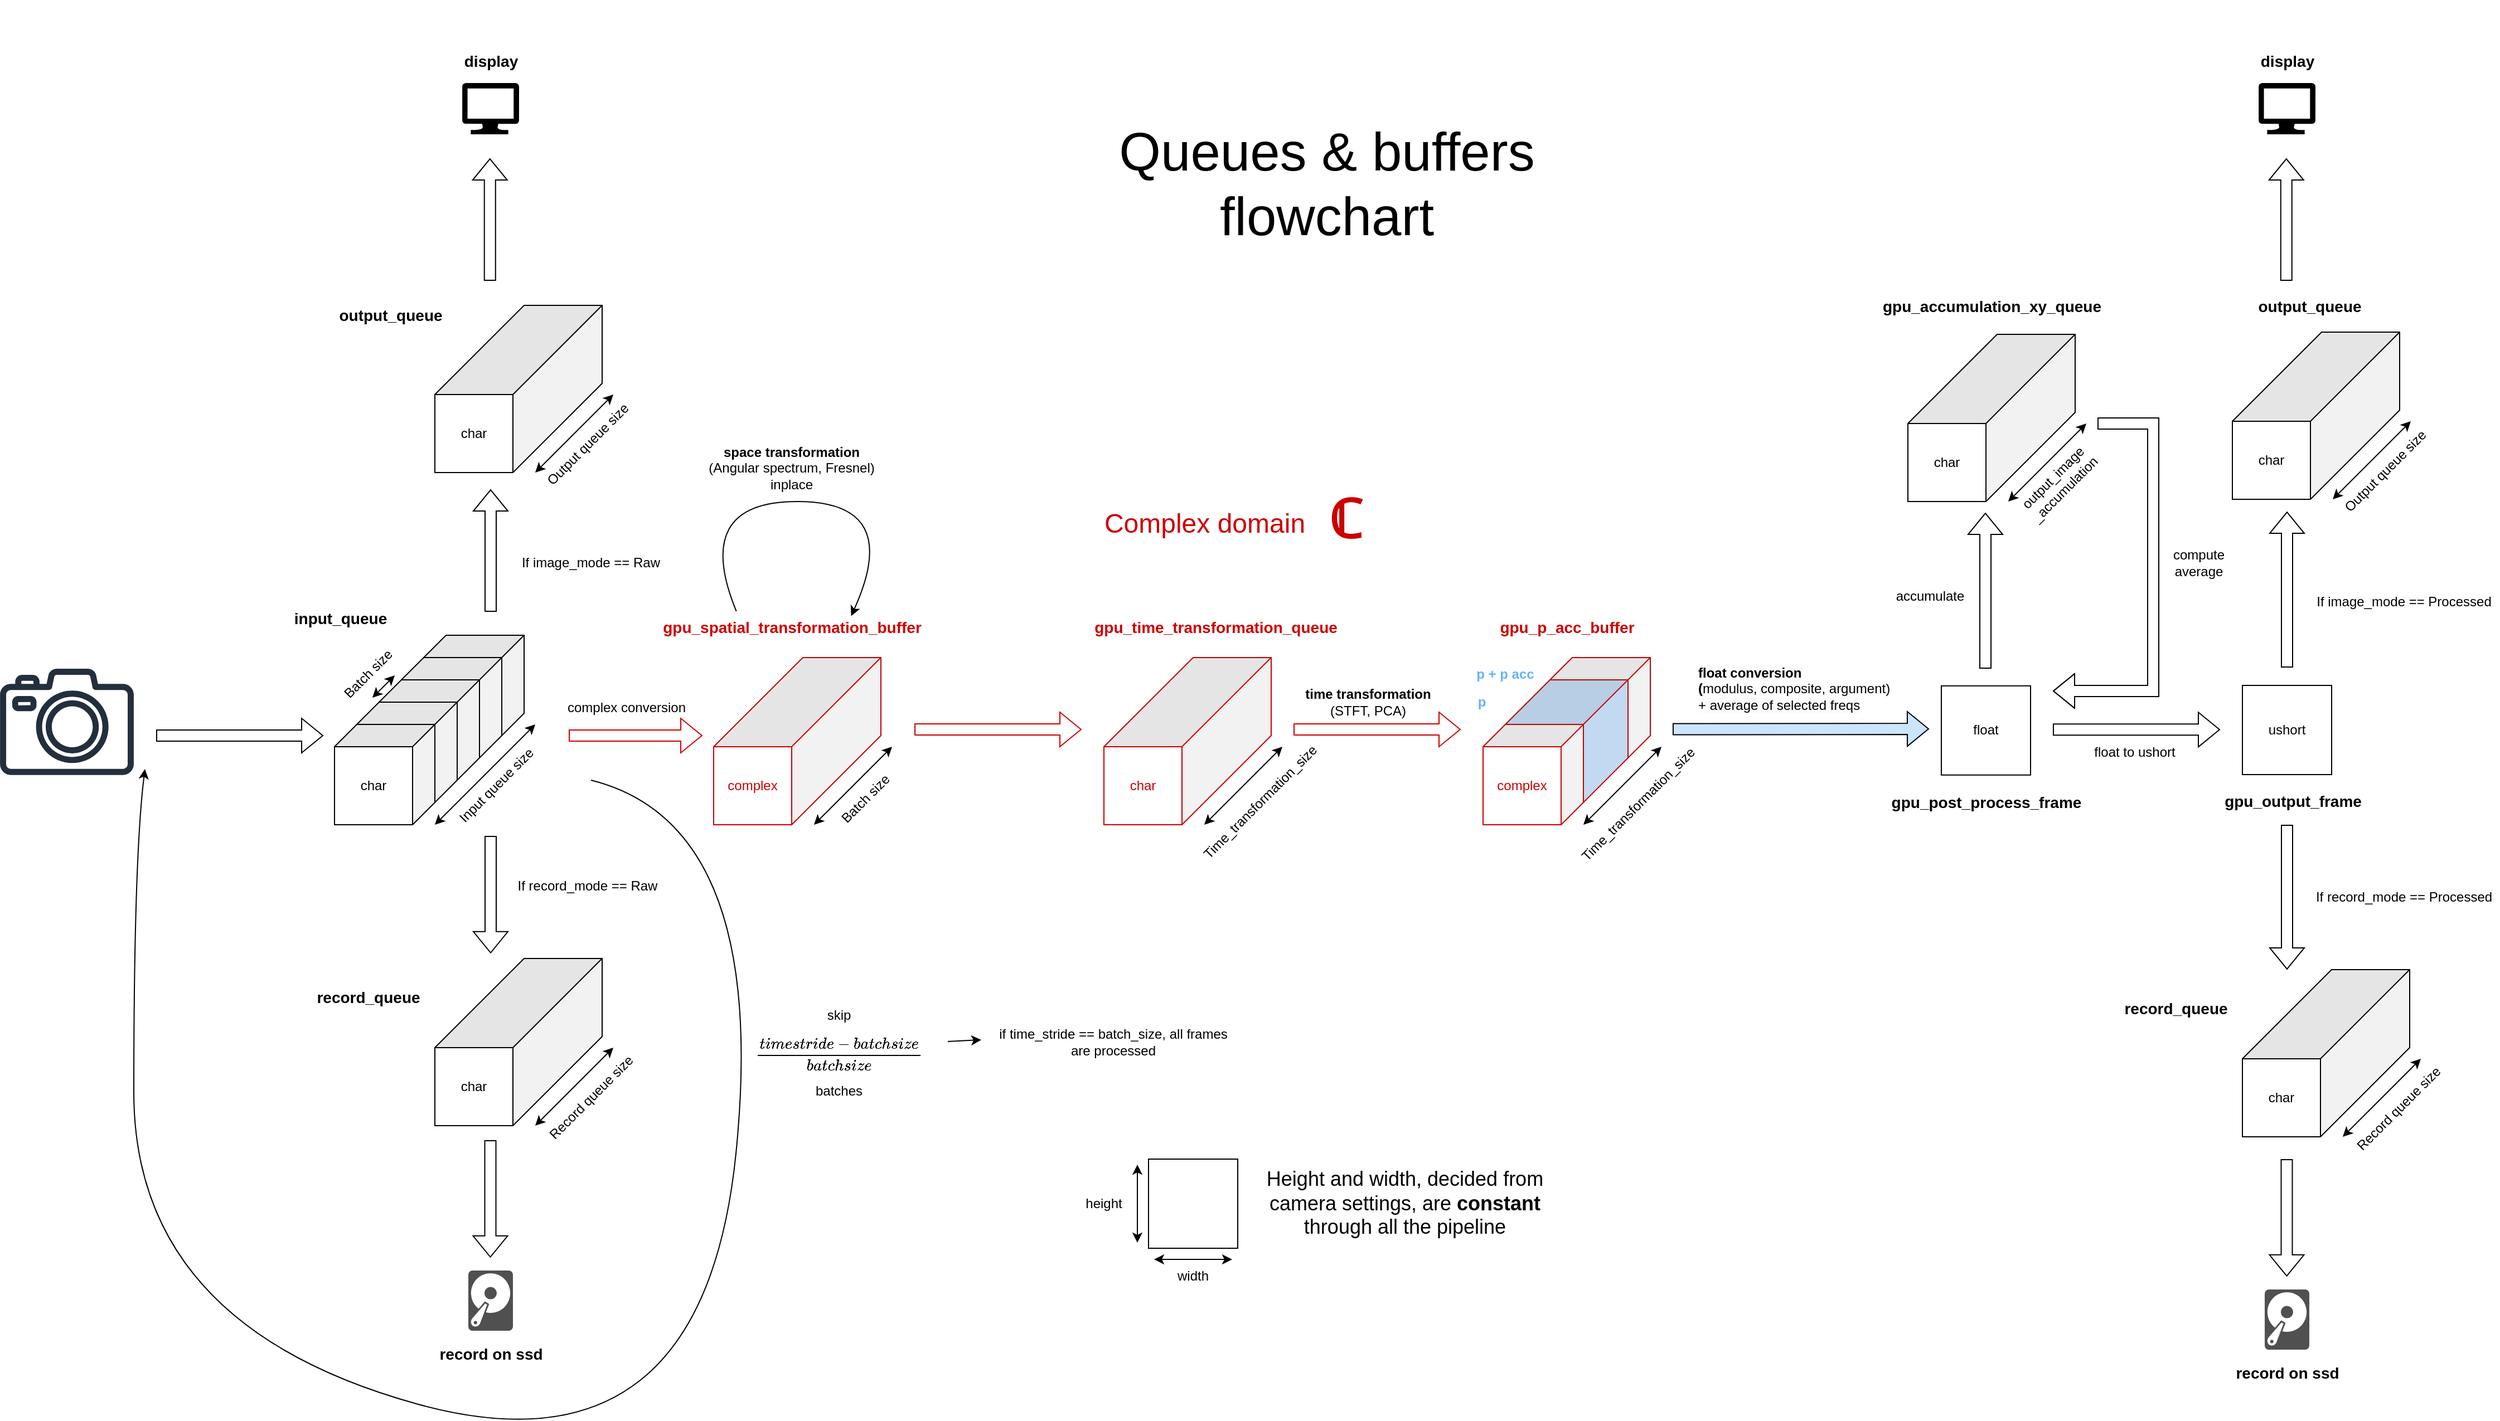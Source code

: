 <mxfile version="24.7.17">
  <diagram name="Page-1" id="Yr_DHaK4wEueYJacRZXj">
    <mxGraphModel grid="1" page="1" gridSize="10" guides="1" tooltips="1" connect="1" arrows="1" fold="1" pageScale="1" pageWidth="827" pageHeight="1169" math="1" shadow="0">
      <root>
        <mxCell id="0" />
        <mxCell id="1" parent="0" />
        <mxCell id="IeOK_5gqsgPBjZisnjF1-62" value="" style="shape=cube;whiteSpace=wrap;html=1;boundedLbl=1;backgroundOutline=1;darkOpacity=0.05;darkOpacity2=0.1;direction=south;strokeColor=#CC0000;size=20;" vertex="1" parent="1">
          <mxGeometry x="1430" y="-90" width="90" height="90" as="geometry" />
        </mxCell>
        <mxCell id="I3avih-Nlc-Vhzq-aTG8-6" value="" style="sketch=0;outlineConnect=0;fontColor=#232F3E;gradientColor=none;fillColor=#232F3D;strokeColor=none;dashed=0;verticalLabelPosition=bottom;verticalAlign=top;align=center;html=1;fontSize=12;fontStyle=0;aspect=fixed;pointerEvents=1;shape=mxgraph.aws4.camera2;" vertex="1" parent="1">
          <mxGeometry x="40" y="-80" width="120" height="95.38" as="geometry" />
        </mxCell>
        <mxCell id="I3avih-Nlc-Vhzq-aTG8-7" value="" style="group" connectable="0" vertex="1" parent="1">
          <mxGeometry x="340" y="-110" width="195" height="170" as="geometry" />
        </mxCell>
        <mxCell id="I3avih-Nlc-Vhzq-aTG8-1" value="" style="shape=cube;whiteSpace=wrap;html=1;boundedLbl=1;backgroundOutline=1;darkOpacity=0.05;darkOpacity2=0.1;direction=south;size=20;" vertex="1" parent="I3avih-Nlc-Vhzq-aTG8-7">
          <mxGeometry x="80" width="90" height="90" as="geometry" />
        </mxCell>
        <mxCell id="I3avih-Nlc-Vhzq-aTG8-2" value="" style="shape=cube;whiteSpace=wrap;html=1;boundedLbl=1;backgroundOutline=1;darkOpacity=0.05;darkOpacity2=0.1;direction=south;size=20;" vertex="1" parent="I3avih-Nlc-Vhzq-aTG8-7">
          <mxGeometry x="60" y="20" width="90" height="90" as="geometry" />
        </mxCell>
        <mxCell id="I3avih-Nlc-Vhzq-aTG8-3" value="" style="shape=cube;whiteSpace=wrap;html=1;boundedLbl=1;backgroundOutline=1;darkOpacity=0.05;darkOpacity2=0.1;direction=south;size=20;" vertex="1" parent="I3avih-Nlc-Vhzq-aTG8-7">
          <mxGeometry x="40" y="40" width="90" height="90" as="geometry" />
        </mxCell>
        <mxCell id="I3avih-Nlc-Vhzq-aTG8-4" value="" style="shape=cube;whiteSpace=wrap;html=1;boundedLbl=1;backgroundOutline=1;darkOpacity=0.05;darkOpacity2=0.1;direction=south;size=20;" vertex="1" parent="I3avih-Nlc-Vhzq-aTG8-7">
          <mxGeometry x="20" y="60" width="90" height="90" as="geometry" />
        </mxCell>
        <mxCell id="I3avih-Nlc-Vhzq-aTG8-5" value="char" style="shape=cube;whiteSpace=wrap;html=1;boundedLbl=1;backgroundOutline=1;darkOpacity=0.05;darkOpacity2=0.1;direction=south;size=20;" vertex="1" parent="I3avih-Nlc-Vhzq-aTG8-7">
          <mxGeometry y="80" width="90" height="90" as="geometry" />
        </mxCell>
        <mxCell id="I3avih-Nlc-Vhzq-aTG8-34" value="" style="endArrow=classic;startArrow=classic;html=1;rounded=0;" edge="1" parent="I3avih-Nlc-Vhzq-aTG8-7">
          <mxGeometry width="50" height="50" relative="1" as="geometry">
            <mxPoint x="34" y="56" as="sourcePoint" />
            <mxPoint x="54" y="36" as="targetPoint" />
          </mxGeometry>
        </mxCell>
        <mxCell id="I3avih-Nlc-Vhzq-aTG8-35" value="Batch size" style="text;html=1;align=center;verticalAlign=middle;resizable=0;points=[];autosize=1;strokeColor=none;fillColor=none;rotation=-45;" vertex="1" parent="I3avih-Nlc-Vhzq-aTG8-7">
          <mxGeometry x="-10" y="20" width="80" height="30" as="geometry" />
        </mxCell>
        <mxCell id="I3avih-Nlc-Vhzq-aTG8-36" value="" style="endArrow=classic;startArrow=classic;html=1;rounded=0;" edge="1" parent="I3avih-Nlc-Vhzq-aTG8-7">
          <mxGeometry width="50" height="50" relative="1" as="geometry">
            <mxPoint x="90" y="170" as="sourcePoint" />
            <mxPoint x="180" y="80" as="targetPoint" />
          </mxGeometry>
        </mxCell>
        <mxCell id="I3avih-Nlc-Vhzq-aTG8-37" value="Input queue size" style="text;html=1;align=center;verticalAlign=middle;resizable=0;points=[];autosize=1;strokeColor=none;fillColor=none;rotation=-45;" vertex="1" parent="I3avih-Nlc-Vhzq-aTG8-7">
          <mxGeometry x="90" y="120" width="110" height="30" as="geometry" />
        </mxCell>
        <mxCell id="I3avih-Nlc-Vhzq-aTG8-9" value="" style="shape=flexArrow;endArrow=classic;html=1;rounded=0;" edge="1" parent="1">
          <mxGeometry width="50" height="50" relative="1" as="geometry">
            <mxPoint x="180" y="-20" as="sourcePoint" />
            <mxPoint x="330" y="-20" as="targetPoint" />
          </mxGeometry>
        </mxCell>
        <mxCell id="I3avih-Nlc-Vhzq-aTG8-10" value="char" style="shape=cube;whiteSpace=wrap;html=1;boundedLbl=1;backgroundOutline=1;darkOpacity=0.05;darkOpacity2=0.1;direction=south;size=80;" vertex="1" parent="1">
          <mxGeometry x="430" y="-406" width="150" height="150" as="geometry" />
        </mxCell>
        <mxCell id="I3avih-Nlc-Vhzq-aTG8-11" value="" style="shape=flexArrow;endArrow=classic;html=1;rounded=0;" edge="1" parent="1">
          <mxGeometry width="50" height="50" relative="1" as="geometry">
            <mxPoint x="480" y="-131" as="sourcePoint" />
            <mxPoint x="480" y="-241" as="targetPoint" />
          </mxGeometry>
        </mxCell>
        <mxCell id="I3avih-Nlc-Vhzq-aTG8-12" value="" style="shape=flexArrow;endArrow=classic;html=1;rounded=0;" edge="1" parent="1">
          <mxGeometry width="50" height="50" relative="1" as="geometry">
            <mxPoint x="480" y="70" as="sourcePoint" />
            <mxPoint x="480" y="175.38" as="targetPoint" />
          </mxGeometry>
        </mxCell>
        <mxCell id="I3avih-Nlc-Vhzq-aTG8-13" value="char" style="shape=cube;whiteSpace=wrap;html=1;boundedLbl=1;backgroundOutline=1;darkOpacity=0.05;darkOpacity2=0.1;direction=south;size=80;" vertex="1" parent="1">
          <mxGeometry x="430" y="180" width="150" height="150" as="geometry" />
        </mxCell>
        <mxCell id="I3avih-Nlc-Vhzq-aTG8-14" value="" style="shape=flexArrow;endArrow=classic;html=1;rounded=0;strokeColor=#CC0000;" edge="1" parent="1">
          <mxGeometry width="50" height="50" relative="1" as="geometry">
            <mxPoint x="550" y="-20" as="sourcePoint" />
            <mxPoint x="670" y="-20" as="targetPoint" />
          </mxGeometry>
        </mxCell>
        <mxCell id="I3avih-Nlc-Vhzq-aTG8-15" value="&lt;font color=&quot;#cc0000&quot;&gt;complex&lt;/font&gt;" style="shape=cube;whiteSpace=wrap;html=1;boundedLbl=1;backgroundOutline=1;darkOpacity=0.05;darkOpacity2=0.1;direction=south;size=80;strokeColor=#CC0000;" vertex="1" parent="1">
          <mxGeometry x="680" y="-90" width="150" height="150" as="geometry" />
        </mxCell>
        <mxCell id="I3avih-Nlc-Vhzq-aTG8-17" value="" style="curved=1;endArrow=classic;html=1;rounded=0;" edge="1" parent="1">
          <mxGeometry width="50" height="50" relative="1" as="geometry">
            <mxPoint x="570" y="20" as="sourcePoint" />
            <mxPoint x="170" y="10" as="targetPoint" />
            <Array as="points">
              <mxPoint x="730" y="60" />
              <mxPoint x="670" y="650" />
              <mxPoint x="160" y="510" />
              <mxPoint x="160" y="90" />
            </Array>
          </mxGeometry>
        </mxCell>
        <mxCell id="I3avih-Nlc-Vhzq-aTG8-18" value="" style="shape=flexArrow;endArrow=classic;html=1;rounded=0;strokeColor=#CC0000;" edge="1" parent="1">
          <mxGeometry width="50" height="50" relative="1" as="geometry">
            <mxPoint x="860" y="-25.5" as="sourcePoint" />
            <mxPoint x="1010" y="-25.5" as="targetPoint" />
          </mxGeometry>
        </mxCell>
        <mxCell id="I3avih-Nlc-Vhzq-aTG8-19" value="&lt;font color=&quot;#cc0000&quot;&gt;char&lt;/font&gt;" style="shape=cube;whiteSpace=wrap;html=1;boundedLbl=1;backgroundOutline=1;darkOpacity=0.05;darkOpacity2=0.1;direction=south;size=80;strokeColor=#CC0000;" vertex="1" parent="1">
          <mxGeometry x="1030" y="-90" width="150" height="150" as="geometry" />
        </mxCell>
        <mxCell id="I3avih-Nlc-Vhzq-aTG8-20" value="" style="shape=flexArrow;endArrow=classic;html=1;rounded=0;strokeColor=#CC0000;" edge="1" parent="1">
          <mxGeometry width="50" height="50" relative="1" as="geometry">
            <mxPoint x="1200" y="-25.5" as="sourcePoint" />
            <mxPoint x="1350" y="-25.5" as="targetPoint" />
          </mxGeometry>
        </mxCell>
        <mxCell id="I3avih-Nlc-Vhzq-aTG8-22" value="" style="shape=flexArrow;endArrow=classic;html=1;rounded=0;strokeColor=#000000;fillColor=#CCE5FF;" edge="1" parent="1">
          <mxGeometry width="50" height="50" relative="1" as="geometry">
            <mxPoint x="1540" y="-25.71" as="sourcePoint" />
            <mxPoint x="1770" y="-26" as="targetPoint" />
          </mxGeometry>
        </mxCell>
        <mxCell id="I3avih-Nlc-Vhzq-aTG8-24" value="float" style="whiteSpace=wrap;html=1;aspect=fixed;" vertex="1" parent="1">
          <mxGeometry x="1781" y="-64.62" width="80" height="80" as="geometry" />
        </mxCell>
        <mxCell id="I3avih-Nlc-Vhzq-aTG8-25" value="" style="shape=flexArrow;endArrow=classic;html=1;rounded=0;" edge="1" parent="1">
          <mxGeometry width="50" height="50" relative="1" as="geometry">
            <mxPoint x="1820.5" y="-80" as="sourcePoint" />
            <mxPoint x="1820.5" y="-220" as="targetPoint" />
          </mxGeometry>
        </mxCell>
        <mxCell id="I3avih-Nlc-Vhzq-aTG8-26" value="char" style="shape=cube;whiteSpace=wrap;html=1;boundedLbl=1;backgroundOutline=1;darkOpacity=0.05;darkOpacity2=0.1;direction=south;size=80;" vertex="1" parent="1">
          <mxGeometry x="1751" y="-380" width="150" height="150" as="geometry" />
        </mxCell>
        <mxCell id="I3avih-Nlc-Vhzq-aTG8-27" value="" style="shape=flexArrow;endArrow=classic;html=1;rounded=0;" edge="1" parent="1">
          <mxGeometry width="50" height="50" relative="1" as="geometry">
            <mxPoint x="1921" y="-300" as="sourcePoint" />
            <mxPoint x="1881" y="-60" as="targetPoint" />
            <Array as="points">
              <mxPoint x="1971" y="-300" />
              <mxPoint x="1971" y="-60" />
            </Array>
          </mxGeometry>
        </mxCell>
        <mxCell id="I3avih-Nlc-Vhzq-aTG8-28" value="" style="shape=flexArrow;endArrow=classic;html=1;rounded=0;" edge="1" parent="1">
          <mxGeometry width="50" height="50" relative="1" as="geometry">
            <mxPoint x="1881" y="-25.33" as="sourcePoint" />
            <mxPoint x="2031" y="-25.33" as="targetPoint" />
          </mxGeometry>
        </mxCell>
        <mxCell id="I3avih-Nlc-Vhzq-aTG8-29" value="ushort" style="whiteSpace=wrap;html=1;aspect=fixed;" vertex="1" parent="1">
          <mxGeometry x="2051" y="-65" width="80" height="80" as="geometry" />
        </mxCell>
        <mxCell id="I3avih-Nlc-Vhzq-aTG8-31" value="" style="shape=flexArrow;endArrow=classic;html=1;rounded=0;" edge="1" parent="1">
          <mxGeometry width="50" height="50" relative="1" as="geometry">
            <mxPoint x="2091" y="-81" as="sourcePoint" />
            <mxPoint x="2091" y="-221" as="targetPoint" />
          </mxGeometry>
        </mxCell>
        <mxCell id="I3avih-Nlc-Vhzq-aTG8-32" value="" style="shape=flexArrow;endArrow=classic;html=1;rounded=0;" edge="1" parent="1">
          <mxGeometry width="50" height="50" relative="1" as="geometry">
            <mxPoint x="2091" y="60" as="sourcePoint" />
            <mxPoint x="2091" y="190" as="targetPoint" />
          </mxGeometry>
        </mxCell>
        <mxCell id="I3avih-Nlc-Vhzq-aTG8-38" value="&lt;b&gt;&lt;font style=&quot;font-size: 14px;&quot;&gt;input_queue&lt;/font&gt;&lt;/b&gt;" style="text;html=1;align=center;verticalAlign=middle;resizable=0;points=[];autosize=1;strokeColor=none;fillColor=none;" vertex="1" parent="1">
          <mxGeometry x="290" y="-140" width="110" height="30" as="geometry" />
        </mxCell>
        <mxCell id="I3avih-Nlc-Vhzq-aTG8-39" value="&lt;b&gt;&lt;font style=&quot;font-size: 14px;&quot;&gt;output_queue&lt;/font&gt;&lt;/b&gt;" style="text;html=1;align=center;verticalAlign=middle;resizable=0;points=[];autosize=1;strokeColor=none;fillColor=none;" vertex="1" parent="1">
          <mxGeometry x="330" y="-412" width="120" height="30" as="geometry" />
        </mxCell>
        <mxCell id="I3avih-Nlc-Vhzq-aTG8-40" value="&lt;b&gt;&lt;font style=&quot;font-size: 14px;&quot;&gt;record_queue&lt;/font&gt;&lt;/b&gt;" style="text;html=1;align=center;verticalAlign=middle;resizable=0;points=[];autosize=1;strokeColor=none;fillColor=none;" vertex="1" parent="1">
          <mxGeometry x="310" y="200" width="120" height="30" as="geometry" />
        </mxCell>
        <mxCell id="I3avih-Nlc-Vhzq-aTG8-41" value="&lt;b&gt;&lt;font color=&quot;#cc0000&quot; style=&quot;font-size: 14px;&quot;&gt;gpu_spatial_transformation_buffer&lt;/font&gt;&lt;/b&gt;" style="text;html=1;align=center;verticalAlign=middle;resizable=0;points=[];autosize=1;strokeColor=none;fillColor=none;" vertex="1" parent="1">
          <mxGeometry x="620" y="-132" width="260" height="30" as="geometry" />
        </mxCell>
        <mxCell id="I3avih-Nlc-Vhzq-aTG8-47" value="&lt;font color=&quot;#cc0000&quot; style=&quot;font-size: 24px;&quot;&gt;Complex domain&lt;/font&gt;" style="text;html=1;align=center;verticalAlign=middle;resizable=0;points=[];autosize=1;strokeColor=none;fillColor=none;" vertex="1" parent="1">
          <mxGeometry x="1020" y="-230" width="200" height="40" as="geometry" />
        </mxCell>
        <mxCell id="I3avih-Nlc-Vhzq-aTG8-48" value="&lt;b&gt;&lt;font color=&quot;#cc0000&quot; style=&quot;font-size: 14px;&quot;&gt;gpu_time_transformation_queue&lt;/font&gt;&lt;/b&gt;" style="text;html=1;align=center;verticalAlign=middle;resizable=0;points=[];autosize=1;strokeColor=none;fillColor=none;" vertex="1" parent="1">
          <mxGeometry x="1010" y="-132" width="240" height="30" as="geometry" />
        </mxCell>
        <mxCell id="I3avih-Nlc-Vhzq-aTG8-50" value="&lt;span style=&quot;font-family: -apple-system, BlinkMacSystemFont, &amp;quot;Helvetica Neue&amp;quot;, Helvetica, Arial, sans-serif; font-style: normal; font-variant-ligatures: normal; font-variant-caps: normal; letter-spacing: normal; orphans: 2; text-align: center; text-indent: 0px; text-transform: none; widows: 2; word-spacing: 0px; -webkit-text-stroke-width: 0px; white-space: normal; text-decoration-thickness: initial; text-decoration-style: initial; text-decoration-color: initial; float: none; display: inline !important;&quot;&gt;&lt;font color=&quot;#cc0000&quot; style=&quot;font-size: 48px;&quot;&gt;&lt;b&gt;ℂ&lt;/b&gt;&lt;/font&gt;&lt;/span&gt;" style="text;whiteSpace=wrap;html=1;" vertex="1" parent="1">
          <mxGeometry x="1230" y="-250" width="50" height="60" as="geometry" />
        </mxCell>
        <mxCell id="I3avih-Nlc-Vhzq-aTG8-51" value="&lt;b&gt;&lt;font color=&quot;#cc0000&quot; style=&quot;font-size: 14px;&quot;&gt;gpu_p_acc_buffer&lt;/font&gt;&lt;/b&gt;" style="text;html=1;align=center;verticalAlign=middle;resizable=0;points=[];autosize=1;strokeColor=none;fillColor=none;" vertex="1" parent="1">
          <mxGeometry x="1375" y="-132" width="140" height="30" as="geometry" />
        </mxCell>
        <mxCell id="I3avih-Nlc-Vhzq-aTG8-53" value="" style="sketch=0;pointerEvents=1;shadow=0;dashed=0;html=1;strokeColor=none;fillColor=#505050;labelPosition=center;verticalLabelPosition=bottom;verticalAlign=top;outlineConnect=0;align=center;shape=mxgraph.office.devices.hard_disk;" vertex="1" parent="1">
          <mxGeometry x="460" y="460" width="40" height="54" as="geometry" />
        </mxCell>
        <mxCell id="I3avih-Nlc-Vhzq-aTG8-54" value="" style="verticalLabelPosition=bottom;html=1;verticalAlign=top;align=center;strokeColor=#000000;fillColor=#000000;shape=mxgraph.azure.computer;pointerEvents=1;" vertex="1" parent="1">
          <mxGeometry x="455" y="-605" width="50" height="45" as="geometry" />
        </mxCell>
        <mxCell id="IeOK_5gqsgPBjZisnjF1-1" value="" style="shape=flexArrow;endArrow=classic;html=1;rounded=0;" edge="1" parent="1">
          <mxGeometry width="50" height="50" relative="1" as="geometry">
            <mxPoint x="479.75" y="343" as="sourcePoint" />
            <mxPoint x="479.75" y="448.38" as="targetPoint" />
          </mxGeometry>
        </mxCell>
        <mxCell id="IeOK_5gqsgPBjZisnjF1-2" value="" style="shape=flexArrow;endArrow=classic;html=1;rounded=0;" edge="1" parent="1">
          <mxGeometry width="50" height="50" relative="1" as="geometry">
            <mxPoint x="479.38" y="-428" as="sourcePoint" />
            <mxPoint x="479.38" y="-538" as="targetPoint" />
          </mxGeometry>
        </mxCell>
        <mxCell id="IeOK_5gqsgPBjZisnjF1-3" value="&lt;b&gt;&lt;font style=&quot;font-size: 14px;&quot;&gt;display&lt;/font&gt;&lt;/b&gt;" style="text;html=1;align=center;verticalAlign=middle;resizable=0;points=[];autosize=1;strokeColor=none;fillColor=none;" vertex="1" parent="1">
          <mxGeometry x="445" y="-640" width="70" height="30" as="geometry" />
        </mxCell>
        <mxCell id="IeOK_5gqsgPBjZisnjF1-4" value="&lt;b&gt;&lt;font style=&quot;font-size: 14px;&quot;&gt;record on ssd&lt;/font&gt;&lt;/b&gt;" style="text;html=1;align=center;verticalAlign=middle;resizable=0;points=[];autosize=1;strokeColor=none;fillColor=none;" vertex="1" parent="1">
          <mxGeometry x="420" y="520" width="120" height="30" as="geometry" />
        </mxCell>
        <mxCell id="IeOK_5gqsgPBjZisnjF1-5" value="&lt;b&gt;&lt;font style=&quot;font-size: 14px;&quot;&gt;gpu_post_process_frame&lt;/font&gt;&lt;/b&gt;" style="text;html=1;align=center;verticalAlign=middle;resizable=0;points=[];autosize=1;strokeColor=none;fillColor=none;" vertex="1" parent="1">
          <mxGeometry x="1726" y="25" width="190" height="30" as="geometry" />
        </mxCell>
        <mxCell id="IeOK_5gqsgPBjZisnjF1-6" value="&lt;b&gt;&lt;font style=&quot;font-size: 14px;&quot;&gt;gpu_accumulation_xy_queue&lt;/font&gt;&lt;/b&gt;" style="text;html=1;align=center;verticalAlign=middle;resizable=0;points=[];autosize=1;strokeColor=none;fillColor=none;" vertex="1" parent="1">
          <mxGeometry x="1716" y="-420" width="220" height="30" as="geometry" />
        </mxCell>
        <mxCell id="IeOK_5gqsgPBjZisnjF1-7" value="&lt;b&gt;&lt;font style=&quot;font-size: 14px;&quot;&gt;gpu_output_frame&lt;/font&gt;&lt;/b&gt;" style="text;html=1;align=center;verticalAlign=middle;resizable=0;points=[];autosize=1;strokeColor=none;fillColor=none;" vertex="1" parent="1">
          <mxGeometry x="2021" y="24" width="150" height="30" as="geometry" />
        </mxCell>
        <mxCell id="IeOK_5gqsgPBjZisnjF1-12" value="" style="endArrow=classic;startArrow=classic;html=1;rounded=0;" edge="1" parent="1">
          <mxGeometry width="50" height="50" relative="1" as="geometry">
            <mxPoint x="520" y="330" as="sourcePoint" />
            <mxPoint x="590" y="260" as="targetPoint" />
          </mxGeometry>
        </mxCell>
        <mxCell id="IeOK_5gqsgPBjZisnjF1-13" value="" style="endArrow=classic;startArrow=classic;html=1;rounded=0;" edge="1" parent="1">
          <mxGeometry width="50" height="50" relative="1" as="geometry">
            <mxPoint x="770" y="60" as="sourcePoint" />
            <mxPoint x="840" y="-10" as="targetPoint" />
          </mxGeometry>
        </mxCell>
        <mxCell id="IeOK_5gqsgPBjZisnjF1-14" value="" style="endArrow=classic;startArrow=classic;html=1;rounded=0;" edge="1" parent="1">
          <mxGeometry width="50" height="50" relative="1" as="geometry">
            <mxPoint x="1120" y="60" as="sourcePoint" />
            <mxPoint x="1190" y="-10" as="targetPoint" />
          </mxGeometry>
        </mxCell>
        <mxCell id="IeOK_5gqsgPBjZisnjF1-15" value="" style="endArrow=classic;startArrow=classic;html=1;rounded=0;" edge="1" parent="1">
          <mxGeometry width="50" height="50" relative="1" as="geometry">
            <mxPoint x="1460" y="60" as="sourcePoint" />
            <mxPoint x="1530" y="-10" as="targetPoint" />
          </mxGeometry>
        </mxCell>
        <mxCell id="IeOK_5gqsgPBjZisnjF1-17" value="" style="endArrow=classic;startArrow=classic;html=1;rounded=0;" edge="1" parent="1">
          <mxGeometry width="50" height="50" relative="1" as="geometry">
            <mxPoint x="1841" y="-230" as="sourcePoint" />
            <mxPoint x="1911" y="-300" as="targetPoint" />
          </mxGeometry>
        </mxCell>
        <mxCell id="IeOK_5gqsgPBjZisnjF1-19" value="" style="endArrow=classic;startArrow=classic;html=1;rounded=0;" edge="1" parent="1">
          <mxGeometry width="50" height="50" relative="1" as="geometry">
            <mxPoint x="520" y="-256" as="sourcePoint" />
            <mxPoint x="590" y="-326" as="targetPoint" />
          </mxGeometry>
        </mxCell>
        <mxCell id="IeOK_5gqsgPBjZisnjF1-21" value="" style="whiteSpace=wrap;html=1;aspect=fixed;" vertex="1" parent="1">
          <mxGeometry x="1070" y="360" width="80" height="80" as="geometry" />
        </mxCell>
        <mxCell id="IeOK_5gqsgPBjZisnjF1-22" value="" style="endArrow=classic;startArrow=classic;html=1;rounded=0;" edge="1" parent="1">
          <mxGeometry width="50" height="50" relative="1" as="geometry">
            <mxPoint x="1060" y="435" as="sourcePoint" />
            <mxPoint x="1060" y="365" as="targetPoint" />
          </mxGeometry>
        </mxCell>
        <mxCell id="IeOK_5gqsgPBjZisnjF1-23" value="" style="endArrow=classic;startArrow=classic;html=1;rounded=0;" edge="1" parent="1">
          <mxGeometry width="50" height="50" relative="1" as="geometry">
            <mxPoint x="1145" y="450" as="sourcePoint" />
            <mxPoint x="1075" y="450" as="targetPoint" />
          </mxGeometry>
        </mxCell>
        <mxCell id="IeOK_5gqsgPBjZisnjF1-24" value="height" style="text;html=1;align=center;verticalAlign=middle;whiteSpace=wrap;rounded=0;" vertex="1" parent="1">
          <mxGeometry x="1000" y="385" width="60" height="30" as="geometry" />
        </mxCell>
        <mxCell id="IeOK_5gqsgPBjZisnjF1-25" value="width" style="text;html=1;align=center;verticalAlign=middle;whiteSpace=wrap;rounded=0;" vertex="1" parent="1">
          <mxGeometry x="1080" y="450" width="60" height="30" as="geometry" />
        </mxCell>
        <mxCell id="IeOK_5gqsgPBjZisnjF1-26" value="&lt;font style=&quot;font-size: 18px;&quot;&gt;Height and width, decided from camera settings, are &lt;b style=&quot;&quot;&gt;constant &lt;/b&gt;through all the pipeline&lt;/font&gt;" style="text;html=1;align=center;verticalAlign=middle;whiteSpace=wrap;rounded=0;" vertex="1" parent="1">
          <mxGeometry x="1150" y="350" width="300" height="100" as="geometry" />
        </mxCell>
        <mxCell id="IeOK_5gqsgPBjZisnjF1-27" value="Batch size" style="text;html=1;align=center;verticalAlign=middle;resizable=0;points=[];autosize=1;strokeColor=none;fillColor=none;rotation=-45;" vertex="1" parent="1">
          <mxGeometry x="776" y="22" width="80" height="30" as="geometry" />
        </mxCell>
        <mxCell id="IeOK_5gqsgPBjZisnjF1-28" value="Output queue size" style="text;html=1;align=center;verticalAlign=middle;resizable=0;points=[];autosize=1;strokeColor=none;fillColor=none;rotation=-45;" vertex="1" parent="1">
          <mxGeometry x="507" y="-296" width="120" height="30" as="geometry" />
        </mxCell>
        <mxCell id="IeOK_5gqsgPBjZisnjF1-29" value="Record queue size" style="text;html=1;align=center;verticalAlign=middle;resizable=0;points=[];autosize=1;strokeColor=none;fillColor=none;rotation=-45;" vertex="1" parent="1">
          <mxGeometry x="510" y="290" width="120" height="30" as="geometry" />
        </mxCell>
        <mxCell id="IeOK_5gqsgPBjZisnjF1-30" value="char" style="shape=cube;whiteSpace=wrap;html=1;boundedLbl=1;backgroundOutline=1;darkOpacity=0.05;darkOpacity2=0.1;direction=south;size=80;" vertex="1" parent="1">
          <mxGeometry x="2042" y="-382" width="150" height="150" as="geometry" />
        </mxCell>
        <mxCell id="IeOK_5gqsgPBjZisnjF1-31" value="&lt;b&gt;&lt;font style=&quot;font-size: 14px;&quot;&gt;output_queue&lt;/font&gt;&lt;/b&gt;" style="text;html=1;align=center;verticalAlign=middle;resizable=0;points=[];autosize=1;strokeColor=none;fillColor=none;" vertex="1" parent="1">
          <mxGeometry x="2051" y="-420" width="120" height="30" as="geometry" />
        </mxCell>
        <mxCell id="IeOK_5gqsgPBjZisnjF1-32" value="" style="endArrow=classic;startArrow=classic;html=1;rounded=0;" edge="1" parent="1">
          <mxGeometry width="50" height="50" relative="1" as="geometry">
            <mxPoint x="2132" y="-232" as="sourcePoint" />
            <mxPoint x="2202" y="-302" as="targetPoint" />
          </mxGeometry>
        </mxCell>
        <mxCell id="IeOK_5gqsgPBjZisnjF1-33" value="Output queue size" style="text;html=1;align=center;verticalAlign=middle;resizable=0;points=[];autosize=1;strokeColor=none;fillColor=none;rotation=-45;" vertex="1" parent="1">
          <mxGeometry x="2119" y="-272" width="120" height="30" as="geometry" />
        </mxCell>
        <mxCell id="IeOK_5gqsgPBjZisnjF1-34" value="char" style="shape=cube;whiteSpace=wrap;html=1;boundedLbl=1;backgroundOutline=1;darkOpacity=0.05;darkOpacity2=0.1;direction=south;size=80;" vertex="1" parent="1">
          <mxGeometry x="2051" y="190" width="150" height="150" as="geometry" />
        </mxCell>
        <mxCell id="IeOK_5gqsgPBjZisnjF1-35" value="&lt;b&gt;&lt;font style=&quot;font-size: 14px;&quot;&gt;record_queue&lt;/font&gt;&lt;/b&gt;" style="text;html=1;align=center;verticalAlign=middle;resizable=0;points=[];autosize=1;strokeColor=none;fillColor=none;" vertex="1" parent="1">
          <mxGeometry x="1931" y="210" width="120" height="30" as="geometry" />
        </mxCell>
        <mxCell id="IeOK_5gqsgPBjZisnjF1-36" value="" style="endArrow=classic;startArrow=classic;html=1;rounded=0;" edge="1" parent="1">
          <mxGeometry width="50" height="50" relative="1" as="geometry">
            <mxPoint x="2141" y="340" as="sourcePoint" />
            <mxPoint x="2211" y="270" as="targetPoint" />
          </mxGeometry>
        </mxCell>
        <mxCell id="IeOK_5gqsgPBjZisnjF1-37" value="Record queue size" style="text;html=1;align=center;verticalAlign=middle;resizable=0;points=[];autosize=1;strokeColor=none;fillColor=none;rotation=-45;" vertex="1" parent="1">
          <mxGeometry x="2131" y="300" width="120" height="30" as="geometry" />
        </mxCell>
        <mxCell id="IeOK_5gqsgPBjZisnjF1-38" value="Time_transformation_size" style="text;html=1;align=center;verticalAlign=middle;resizable=0;points=[];autosize=1;strokeColor=none;fillColor=none;rotation=-45;" vertex="1" parent="1">
          <mxGeometry x="1090" y="25" width="160" height="30" as="geometry" />
        </mxCell>
        <mxCell id="IeOK_5gqsgPBjZisnjF1-39" value="Time_transformation_size" style="text;html=1;align=center;verticalAlign=middle;resizable=0;points=[];autosize=1;strokeColor=none;fillColor=none;rotation=-45;" vertex="1" parent="1">
          <mxGeometry x="1429" y="27" width="160" height="30" as="geometry" />
        </mxCell>
        <mxCell id="IeOK_5gqsgPBjZisnjF1-40" value="output_image&lt;div&gt;_accumulation&lt;/div&gt;" style="text;html=1;align=center;verticalAlign=middle;resizable=0;points=[];autosize=1;strokeColor=none;fillColor=none;rotation=-45;" vertex="1" parent="1">
          <mxGeometry x="1836" y="-266" width="100" height="40" as="geometry" />
        </mxCell>
        <mxCell id="IeOK_5gqsgPBjZisnjF1-41" value="" style="verticalLabelPosition=bottom;html=1;verticalAlign=top;align=center;strokeColor=#000000;fillColor=#000000;shape=mxgraph.azure.computer;pointerEvents=1;" vertex="1" parent="1">
          <mxGeometry x="2066" y="-605" width="50" height="45" as="geometry" />
        </mxCell>
        <mxCell id="IeOK_5gqsgPBjZisnjF1-42" value="" style="shape=flexArrow;endArrow=classic;html=1;rounded=0;" edge="1" parent="1">
          <mxGeometry width="50" height="50" relative="1" as="geometry">
            <mxPoint x="2090.38" y="-428" as="sourcePoint" />
            <mxPoint x="2090.38" y="-538" as="targetPoint" />
          </mxGeometry>
        </mxCell>
        <mxCell id="IeOK_5gqsgPBjZisnjF1-43" value="&lt;b&gt;&lt;font style=&quot;font-size: 14px;&quot;&gt;display&lt;/font&gt;&lt;/b&gt;" style="text;html=1;align=center;verticalAlign=middle;resizable=0;points=[];autosize=1;strokeColor=none;fillColor=none;" vertex="1" parent="1">
          <mxGeometry x="2056" y="-640" width="70" height="30" as="geometry" />
        </mxCell>
        <mxCell id="IeOK_5gqsgPBjZisnjF1-44" value="" style="sketch=0;pointerEvents=1;shadow=0;dashed=0;html=1;strokeColor=none;fillColor=#505050;labelPosition=center;verticalLabelPosition=bottom;verticalAlign=top;outlineConnect=0;align=center;shape=mxgraph.office.devices.hard_disk;" vertex="1" parent="1">
          <mxGeometry x="2071" y="477" width="40" height="54" as="geometry" />
        </mxCell>
        <mxCell id="IeOK_5gqsgPBjZisnjF1-45" value="" style="shape=flexArrow;endArrow=classic;html=1;rounded=0;" edge="1" parent="1">
          <mxGeometry width="50" height="50" relative="1" as="geometry">
            <mxPoint x="2090.75" y="360" as="sourcePoint" />
            <mxPoint x="2090.75" y="465.38" as="targetPoint" />
          </mxGeometry>
        </mxCell>
        <mxCell id="IeOK_5gqsgPBjZisnjF1-46" value="&lt;b&gt;&lt;font style=&quot;font-size: 14px;&quot;&gt;record on ssd&lt;/font&gt;&lt;/b&gt;" style="text;html=1;align=center;verticalAlign=middle;resizable=0;points=[];autosize=1;strokeColor=none;fillColor=none;" vertex="1" parent="1">
          <mxGeometry x="2031" y="537" width="120" height="30" as="geometry" />
        </mxCell>
        <mxCell id="IeOK_5gqsgPBjZisnjF1-47" value="If image_mode == Raw" style="text;html=1;align=center;verticalAlign=middle;whiteSpace=wrap;rounded=0;" vertex="1" parent="1">
          <mxGeometry x="490" y="-190" width="160" height="30" as="geometry" />
        </mxCell>
        <mxCell id="IeOK_5gqsgPBjZisnjF1-48" value="If record_mode == Raw" style="text;html=1;align=center;verticalAlign=middle;whiteSpace=wrap;rounded=0;" vertex="1" parent="1">
          <mxGeometry x="487" y="100" width="160" height="30" as="geometry" />
        </mxCell>
        <mxCell id="IeOK_5gqsgPBjZisnjF1-49" value="If image_mode == Processed" style="text;html=1;align=center;verticalAlign=middle;whiteSpace=wrap;rounded=0;" vertex="1" parent="1">
          <mxGeometry x="2116" y="-155" width="160" height="30" as="geometry" />
        </mxCell>
        <mxCell id="IeOK_5gqsgPBjZisnjF1-50" value="If record_mode == Processed" style="text;html=1;align=center;verticalAlign=middle;whiteSpace=wrap;rounded=0;" vertex="1" parent="1">
          <mxGeometry x="2111" y="110" width="170" height="30" as="geometry" />
        </mxCell>
        <mxCell id="IeOK_5gqsgPBjZisnjF1-53" value="skip $$ \frac{timestride - batchsize}{batchsize} $$ batches" style="text;html=1;align=center;verticalAlign=middle;resizable=0;points=[];autosize=1;strokeColor=none;fillColor=none;" vertex="1" parent="1">
          <mxGeometry x="627" y="250" width="330" height="30" as="geometry" />
        </mxCell>
        <mxCell id="IeOK_5gqsgPBjZisnjF1-57" value="if time_stride == batch_size, all frames are processed" style="text;html=1;align=center;verticalAlign=middle;whiteSpace=wrap;rounded=0;" vertex="1" parent="1">
          <mxGeometry x="927" y="240" width="223" height="30" as="geometry" />
        </mxCell>
        <mxCell id="IeOK_5gqsgPBjZisnjF1-58" value="" style="endArrow=classic;html=1;rounded=0;" edge="1" parent="1">
          <mxGeometry width="50" height="50" relative="1" as="geometry">
            <mxPoint x="890" y="254.47" as="sourcePoint" />
            <mxPoint x="920" y="253" as="targetPoint" />
          </mxGeometry>
        </mxCell>
        <mxCell id="IeOK_5gqsgPBjZisnjF1-59" value="&lt;font style=&quot;font-size: 48px;&quot;&gt;Queues &amp;amp; buffers flowchart&lt;/font&gt;" style="text;html=1;align=center;verticalAlign=middle;whiteSpace=wrap;rounded=0;" vertex="1" parent="1">
          <mxGeometry x="950" y="-680" width="560" height="330" as="geometry" />
        </mxCell>
        <mxCell id="IeOK_5gqsgPBjZisnjF1-61" value="" style="shape=cube;whiteSpace=wrap;html=1;boundedLbl=1;backgroundOutline=1;darkOpacity=0.05;darkOpacity2=0.1;direction=south;strokeColor=#CC0000;size=40;fillColor=#CCE5FF;" vertex="1" parent="1">
          <mxGeometry x="1390" y="-70" width="110" height="110" as="geometry" />
        </mxCell>
        <mxCell id="I3avih-Nlc-Vhzq-aTG8-21" value="&lt;font color=&quot;#cc0000&quot;&gt;complex&lt;/font&gt;" style="shape=cube;whiteSpace=wrap;html=1;boundedLbl=1;backgroundOutline=1;darkOpacity=0.05;darkOpacity2=0.1;direction=south;size=20;strokeColor=#CC0000;" vertex="1" parent="1">
          <mxGeometry x="1370" y="-30" width="90" height="90" as="geometry" />
        </mxCell>
        <mxCell id="IeOK_5gqsgPBjZisnjF1-64" value="&lt;font style=&quot;&quot; color=&quot;#66b2ff&quot;&gt;&lt;b&gt;p&lt;/b&gt;&lt;/font&gt;" style="text;html=1;align=center;verticalAlign=middle;whiteSpace=wrap;rounded=0;" vertex="1" parent="1">
          <mxGeometry x="1339" y="-64.62" width="60" height="30" as="geometry" />
        </mxCell>
        <mxCell id="IeOK_5gqsgPBjZisnjF1-65" value="&lt;font style=&quot;&quot; color=&quot;#66b2ff&quot;&gt;&lt;b&gt;p + p acc&lt;/b&gt;&lt;/font&gt;" style="text;html=1;align=center;verticalAlign=middle;whiteSpace=wrap;rounded=0;" vertex="1" parent="1">
          <mxGeometry x="1360" y="-90" width="60" height="30" as="geometry" />
        </mxCell>
        <mxCell id="IeOK_5gqsgPBjZisnjF1-67" value="" style="curved=1;endArrow=classic;html=1;rounded=0;exitX=0.309;exitY=0.014;exitDx=0;exitDy=0;exitPerimeter=0;entryX=0.705;entryY=0.157;entryDx=0;entryDy=0;entryPerimeter=0;" edge="1" parent="1" source="I3avih-Nlc-Vhzq-aTG8-41" target="I3avih-Nlc-Vhzq-aTG8-41">
          <mxGeometry width="50" height="50" relative="1" as="geometry">
            <mxPoint x="1140" y="-30" as="sourcePoint" />
            <mxPoint x="1190" y="-80" as="targetPoint" />
            <Array as="points">
              <mxPoint x="660" y="-230" />
              <mxPoint x="850" y="-230" />
            </Array>
          </mxGeometry>
        </mxCell>
        <mxCell id="IeOK_5gqsgPBjZisnjF1-68" value="&lt;b&gt;space transformation&lt;/b&gt; (Angular spectrum, Fresnel) inplace" style="text;html=1;align=center;verticalAlign=middle;whiteSpace=wrap;rounded=0;" vertex="1" parent="1">
          <mxGeometry x="670" y="-280" width="160" height="40" as="geometry" />
        </mxCell>
        <mxCell id="IeOK_5gqsgPBjZisnjF1-69" value="&lt;b&gt;time transformation&lt;/b&gt; (STFT, PCA)" style="text;html=1;align=center;verticalAlign=middle;whiteSpace=wrap;rounded=0;" vertex="1" parent="1">
          <mxGeometry x="1195" y="-64.62" width="144" height="30" as="geometry" />
        </mxCell>
        <mxCell id="IeOK_5gqsgPBjZisnjF1-70" value="&lt;span style=&quot;color: rgb(0, 0, 0); font-family: Helvetica; font-size: 12px; font-style: normal; font-variant-ligatures: normal; font-variant-caps: normal; letter-spacing: normal; orphans: 2; text-indent: 0px; text-transform: none; widows: 2; word-spacing: 0px; -webkit-text-stroke-width: 0px; white-space: normal; background-color: rgb(251, 251, 251); text-decoration-thickness: initial; text-decoration-style: initial; text-decoration-color: initial; float: none; display: inline !important;&quot;&gt;&lt;b&gt;float conversion (&lt;/b&gt;&lt;/span&gt;&lt;span style=&quot;background-color: initial;&quot;&gt;modulus,&amp;nbsp;&lt;/span&gt;&lt;span style=&quot;background-color: initial;&quot;&gt;composite,&amp;nbsp;&lt;/span&gt;&lt;span style=&quot;background-color: initial;&quot;&gt;argument)&lt;/span&gt;&lt;div&gt;&lt;span style=&quot;color: rgb(0, 0, 0); font-family: Helvetica; font-size: 12px; font-style: normal; font-variant-ligatures: normal; font-variant-caps: normal; font-weight: 400; letter-spacing: normal; orphans: 2; text-indent: 0px; text-transform: none; widows: 2; word-spacing: 0px; -webkit-text-stroke-width: 0px; white-space: normal; background-color: rgb(251, 251, 251); text-decoration-thickness: initial; text-decoration-style: initial; text-decoration-color: initial; float: none; display: inline !important;&quot;&gt;+ average of selected freqs&lt;/span&gt;&lt;/div&gt;" style="text;whiteSpace=wrap;html=1;align=left;" vertex="1" parent="1">
          <mxGeometry x="1561" y="-90" width="180" height="55" as="geometry" />
        </mxCell>
        <mxCell id="IeOK_5gqsgPBjZisnjF1-71" value="accumulate" style="text;html=1;align=center;verticalAlign=middle;whiteSpace=wrap;rounded=0;" vertex="1" parent="1">
          <mxGeometry x="1741" y="-160" width="60" height="30" as="geometry" />
        </mxCell>
        <mxCell id="IeOK_5gqsgPBjZisnjF1-72" value="compute average" style="text;html=1;align=center;verticalAlign=middle;whiteSpace=wrap;rounded=0;" vertex="1" parent="1">
          <mxGeometry x="1982" y="-190" width="60" height="30" as="geometry" />
        </mxCell>
        <mxCell id="IeOK_5gqsgPBjZisnjF1-73" value="complex conversion" style="text;html=1;align=center;verticalAlign=middle;whiteSpace=wrap;rounded=0;" vertex="1" parent="1">
          <mxGeometry x="530" y="-60.0" width="144" height="30" as="geometry" />
        </mxCell>
        <mxCell id="IeOK_5gqsgPBjZisnjF1-74" value="float to ushort" style="text;html=1;align=center;verticalAlign=middle;whiteSpace=wrap;rounded=0;" vertex="1" parent="1">
          <mxGeometry x="1910" y="-20" width="89" height="30" as="geometry" />
        </mxCell>
      </root>
    </mxGraphModel>
  </diagram>
</mxfile>
